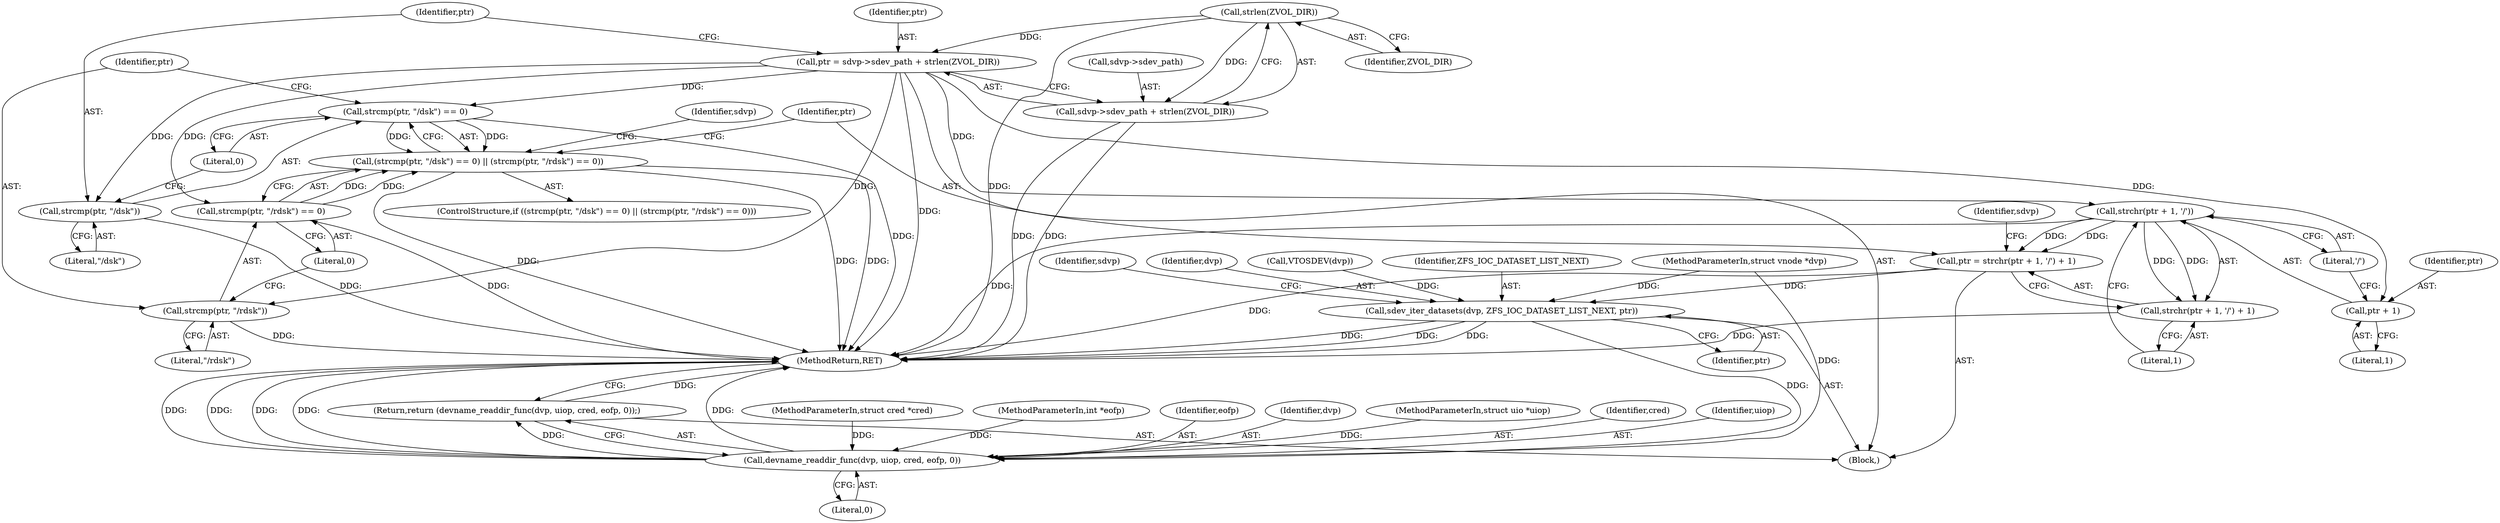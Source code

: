 digraph "1_illumos-gate_d65686849024838243515b5c40ae2c479460b4b5@API" {
"1000190" [label="(Call,strlen(ZVOL_DIR))"];
"1000184" [label="(Call,ptr = sdvp->sdev_path + strlen(ZVOL_DIR))"];
"1000194" [label="(Call,strcmp(ptr, \"/dsk\") == 0)"];
"1000193" [label="(Call,(strcmp(ptr, \"/dsk\") == 0) || (strcmp(ptr, \"/rdsk\") == 0))"];
"1000195" [label="(Call,strcmp(ptr, \"/dsk\"))"];
"1000199" [label="(Call,strcmp(ptr, \"/rdsk\") == 0)"];
"1000200" [label="(Call,strcmp(ptr, \"/rdsk\"))"];
"1000228" [label="(Call,strchr(ptr + 1, '/'))"];
"1000225" [label="(Call,ptr = strchr(ptr + 1, '/') + 1)"];
"1000239" [label="(Call,sdev_iter_datasets(dvp, ZFS_IOC_DATASET_LIST_NEXT, ptr))"];
"1000250" [label="(Call,devname_readdir_func(dvp, uiop, cred, eofp, 0))"];
"1000249" [label="(Return,return (devname_readdir_func(dvp, uiop, cred, eofp, 0));)"];
"1000227" [label="(Call,strchr(ptr + 1, '/') + 1)"];
"1000229" [label="(Call,ptr + 1)"];
"1000186" [label="(Call,sdvp->sdev_path + strlen(ZVOL_DIR))"];
"1000195" [label="(Call,strcmp(ptr, \"/dsk\"))"];
"1000199" [label="(Call,strcmp(ptr, \"/rdsk\") == 0)"];
"1000186" [label="(Call,sdvp->sdev_path + strlen(ZVOL_DIR))"];
"1000240" [label="(Identifier,dvp)"];
"1000239" [label="(Call,sdev_iter_datasets(dvp, ZFS_IOC_DATASET_LIST_NEXT, ptr))"];
"1000233" [label="(Literal,1)"];
"1000194" [label="(Call,strcmp(ptr, \"/dsk\") == 0)"];
"1000103" [label="(MethodParameterIn,struct cred *cred)"];
"1000198" [label="(Literal,0)"];
"1000208" [label="(Identifier,sdvp)"];
"1000226" [label="(Identifier,ptr)"];
"1000196" [label="(Identifier,ptr)"];
"1000237" [label="(Identifier,sdvp)"];
"1000104" [label="(MethodParameterIn,int *eofp)"];
"1000203" [label="(Literal,0)"];
"1000232" [label="(Literal,'/')"];
"1000225" [label="(Call,ptr = strchr(ptr + 1, '/') + 1)"];
"1000111" [label="(Call,VTOSDEV(dvp))"];
"1000187" [label="(Call,sdvp->sdev_path)"];
"1000197" [label="(Literal,\"/dsk\")"];
"1000254" [label="(Identifier,eofp)"];
"1000193" [label="(Call,(strcmp(ptr, \"/dsk\") == 0) || (strcmp(ptr, \"/rdsk\") == 0))"];
"1000256" [label="(MethodReturn,RET)"];
"1000230" [label="(Identifier,ptr)"];
"1000190" [label="(Call,strlen(ZVOL_DIR))"];
"1000251" [label="(Identifier,dvp)"];
"1000241" [label="(Identifier,ZFS_IOC_DATASET_LIST_NEXT)"];
"1000228" [label="(Call,strchr(ptr + 1, '/'))"];
"1000101" [label="(MethodParameterIn,struct vnode *dvp)"];
"1000231" [label="(Literal,1)"];
"1000185" [label="(Identifier,ptr)"];
"1000200" [label="(Call,strcmp(ptr, \"/rdsk\"))"];
"1000242" [label="(Identifier,ptr)"];
"1000227" [label="(Call,strchr(ptr + 1, '/') + 1)"];
"1000202" [label="(Literal,\"/rdsk\")"];
"1000102" [label="(MethodParameterIn,struct uio *uiop)"];
"1000250" [label="(Call,devname_readdir_func(dvp, uiop, cred, eofp, 0))"];
"1000201" [label="(Identifier,ptr)"];
"1000107" [label="(Block,)"];
"1000184" [label="(Call,ptr = sdvp->sdev_path + strlen(ZVOL_DIR))"];
"1000229" [label="(Call,ptr + 1)"];
"1000192" [label="(ControlStructure,if ((strcmp(ptr, \"/dsk\") == 0) || (strcmp(ptr, \"/rdsk\") == 0)))"];
"1000246" [label="(Identifier,sdvp)"];
"1000253" [label="(Identifier,cred)"];
"1000255" [label="(Literal,0)"];
"1000252" [label="(Identifier,uiop)"];
"1000191" [label="(Identifier,ZVOL_DIR)"];
"1000249" [label="(Return,return (devname_readdir_func(dvp, uiop, cred, eofp, 0));)"];
"1000190" -> "1000186"  [label="AST: "];
"1000190" -> "1000191"  [label="CFG: "];
"1000191" -> "1000190"  [label="AST: "];
"1000186" -> "1000190"  [label="CFG: "];
"1000190" -> "1000256"  [label="DDG: "];
"1000190" -> "1000184"  [label="DDG: "];
"1000190" -> "1000186"  [label="DDG: "];
"1000184" -> "1000107"  [label="AST: "];
"1000184" -> "1000186"  [label="CFG: "];
"1000185" -> "1000184"  [label="AST: "];
"1000186" -> "1000184"  [label="AST: "];
"1000196" -> "1000184"  [label="CFG: "];
"1000184" -> "1000256"  [label="DDG: "];
"1000184" -> "1000194"  [label="DDG: "];
"1000184" -> "1000195"  [label="DDG: "];
"1000184" -> "1000199"  [label="DDG: "];
"1000184" -> "1000200"  [label="DDG: "];
"1000184" -> "1000228"  [label="DDG: "];
"1000184" -> "1000229"  [label="DDG: "];
"1000194" -> "1000193"  [label="AST: "];
"1000194" -> "1000198"  [label="CFG: "];
"1000195" -> "1000194"  [label="AST: "];
"1000198" -> "1000194"  [label="AST: "];
"1000201" -> "1000194"  [label="CFG: "];
"1000193" -> "1000194"  [label="CFG: "];
"1000194" -> "1000256"  [label="DDG: "];
"1000194" -> "1000193"  [label="DDG: "];
"1000194" -> "1000193"  [label="DDG: "];
"1000193" -> "1000192"  [label="AST: "];
"1000193" -> "1000199"  [label="CFG: "];
"1000199" -> "1000193"  [label="AST: "];
"1000208" -> "1000193"  [label="CFG: "];
"1000226" -> "1000193"  [label="CFG: "];
"1000193" -> "1000256"  [label="DDG: "];
"1000193" -> "1000256"  [label="DDG: "];
"1000193" -> "1000256"  [label="DDG: "];
"1000199" -> "1000193"  [label="DDG: "];
"1000199" -> "1000193"  [label="DDG: "];
"1000195" -> "1000197"  [label="CFG: "];
"1000196" -> "1000195"  [label="AST: "];
"1000197" -> "1000195"  [label="AST: "];
"1000198" -> "1000195"  [label="CFG: "];
"1000195" -> "1000256"  [label="DDG: "];
"1000199" -> "1000203"  [label="CFG: "];
"1000200" -> "1000199"  [label="AST: "];
"1000203" -> "1000199"  [label="AST: "];
"1000199" -> "1000256"  [label="DDG: "];
"1000200" -> "1000202"  [label="CFG: "];
"1000201" -> "1000200"  [label="AST: "];
"1000202" -> "1000200"  [label="AST: "];
"1000203" -> "1000200"  [label="CFG: "];
"1000200" -> "1000256"  [label="DDG: "];
"1000228" -> "1000227"  [label="AST: "];
"1000228" -> "1000232"  [label="CFG: "];
"1000229" -> "1000228"  [label="AST: "];
"1000232" -> "1000228"  [label="AST: "];
"1000233" -> "1000228"  [label="CFG: "];
"1000228" -> "1000256"  [label="DDG: "];
"1000228" -> "1000225"  [label="DDG: "];
"1000228" -> "1000225"  [label="DDG: "];
"1000228" -> "1000227"  [label="DDG: "];
"1000228" -> "1000227"  [label="DDG: "];
"1000225" -> "1000107"  [label="AST: "];
"1000225" -> "1000227"  [label="CFG: "];
"1000226" -> "1000225"  [label="AST: "];
"1000227" -> "1000225"  [label="AST: "];
"1000237" -> "1000225"  [label="CFG: "];
"1000225" -> "1000256"  [label="DDG: "];
"1000225" -> "1000239"  [label="DDG: "];
"1000239" -> "1000107"  [label="AST: "];
"1000239" -> "1000242"  [label="CFG: "];
"1000240" -> "1000239"  [label="AST: "];
"1000241" -> "1000239"  [label="AST: "];
"1000242" -> "1000239"  [label="AST: "];
"1000246" -> "1000239"  [label="CFG: "];
"1000239" -> "1000256"  [label="DDG: "];
"1000239" -> "1000256"  [label="DDG: "];
"1000239" -> "1000256"  [label="DDG: "];
"1000111" -> "1000239"  [label="DDG: "];
"1000101" -> "1000239"  [label="DDG: "];
"1000239" -> "1000250"  [label="DDG: "];
"1000250" -> "1000249"  [label="AST: "];
"1000250" -> "1000255"  [label="CFG: "];
"1000251" -> "1000250"  [label="AST: "];
"1000252" -> "1000250"  [label="AST: "];
"1000253" -> "1000250"  [label="AST: "];
"1000254" -> "1000250"  [label="AST: "];
"1000255" -> "1000250"  [label="AST: "];
"1000249" -> "1000250"  [label="CFG: "];
"1000250" -> "1000256"  [label="DDG: "];
"1000250" -> "1000256"  [label="DDG: "];
"1000250" -> "1000256"  [label="DDG: "];
"1000250" -> "1000256"  [label="DDG: "];
"1000250" -> "1000256"  [label="DDG: "];
"1000250" -> "1000249"  [label="DDG: "];
"1000101" -> "1000250"  [label="DDG: "];
"1000102" -> "1000250"  [label="DDG: "];
"1000103" -> "1000250"  [label="DDG: "];
"1000104" -> "1000250"  [label="DDG: "];
"1000249" -> "1000107"  [label="AST: "];
"1000256" -> "1000249"  [label="CFG: "];
"1000249" -> "1000256"  [label="DDG: "];
"1000227" -> "1000233"  [label="CFG: "];
"1000233" -> "1000227"  [label="AST: "];
"1000227" -> "1000256"  [label="DDG: "];
"1000229" -> "1000231"  [label="CFG: "];
"1000230" -> "1000229"  [label="AST: "];
"1000231" -> "1000229"  [label="AST: "];
"1000232" -> "1000229"  [label="CFG: "];
"1000187" -> "1000186"  [label="AST: "];
"1000186" -> "1000256"  [label="DDG: "];
"1000186" -> "1000256"  [label="DDG: "];
}
